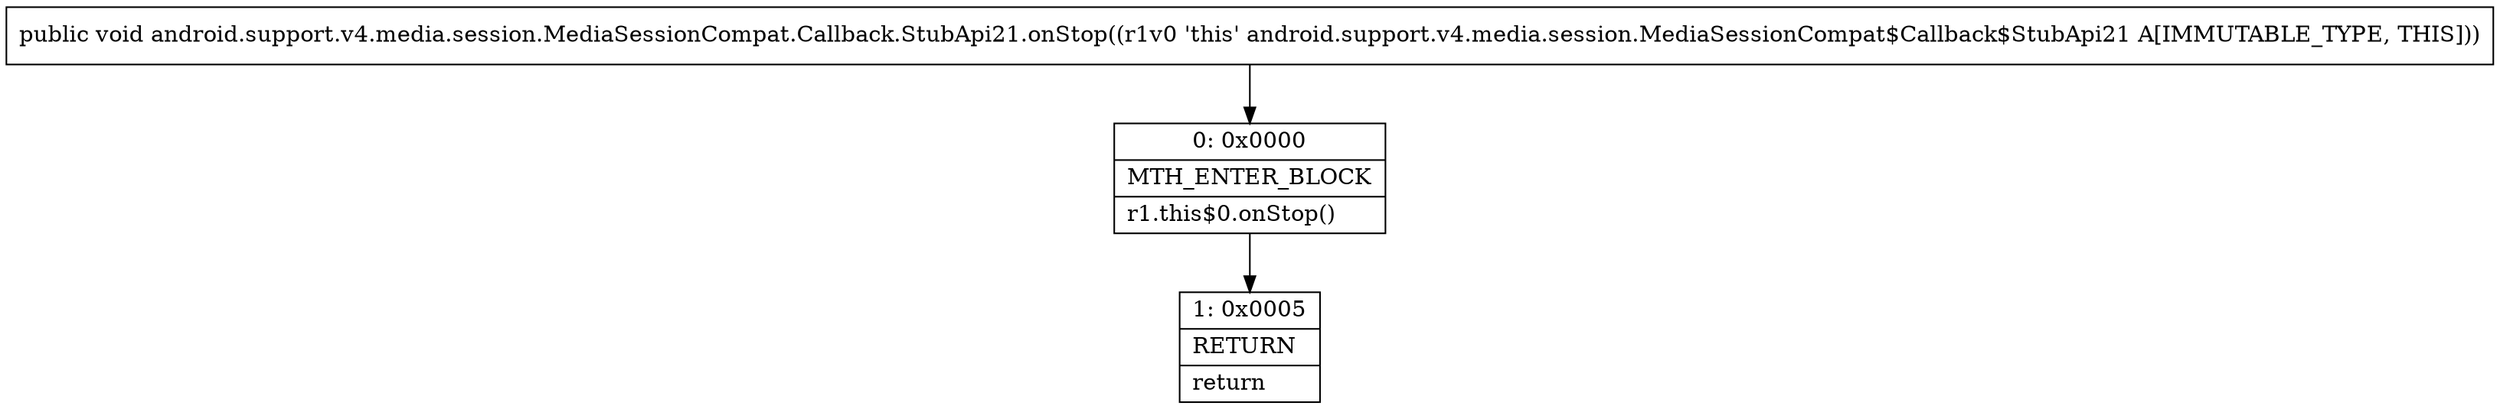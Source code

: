 digraph "CFG forandroid.support.v4.media.session.MediaSessionCompat.Callback.StubApi21.onStop()V" {
Node_0 [shape=record,label="{0\:\ 0x0000|MTH_ENTER_BLOCK\l|r1.this$0.onStop()\l}"];
Node_1 [shape=record,label="{1\:\ 0x0005|RETURN\l|return\l}"];
MethodNode[shape=record,label="{public void android.support.v4.media.session.MediaSessionCompat.Callback.StubApi21.onStop((r1v0 'this' android.support.v4.media.session.MediaSessionCompat$Callback$StubApi21 A[IMMUTABLE_TYPE, THIS])) }"];
MethodNode -> Node_0;
Node_0 -> Node_1;
}

